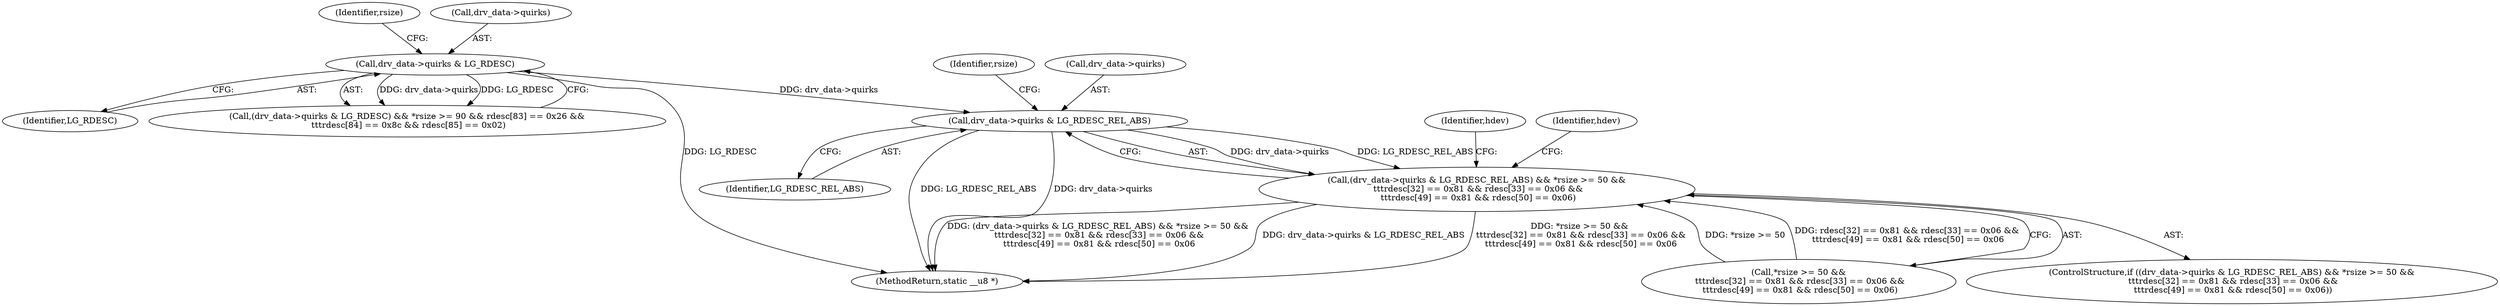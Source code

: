 digraph "1_linux_4ab25786c87eb20857bbb715c3ae34ec8fd6a214_1@del" {
"1000169" [label="(Call,drv_data->quirks & LG_RDESC_REL_ABS)"];
"1000118" [label="(Call,drv_data->quirks & LG_RDESC)"];
"1000168" [label="(Call,(drv_data->quirks & LG_RDESC_REL_ABS) && *rsize >= 50 &&\n \t\t\trdesc[32] == 0x81 && rdesc[33] == 0x06 &&\n \t\t\trdesc[49] == 0x81 && rdesc[50] == 0x06)"];
"1000168" [label="(Call,(drv_data->quirks & LG_RDESC_REL_ABS) && *rsize >= 50 &&\n \t\t\trdesc[32] == 0x81 && rdesc[33] == 0x06 &&\n \t\t\trdesc[49] == 0x81 && rdesc[50] == 0x06)"];
"1000173" [label="(Identifier,LG_RDESC_REL_ABS)"];
"1000167" [label="(ControlStructure,if ((drv_data->quirks & LG_RDESC_REL_ABS) && *rsize >= 50 &&\n \t\t\trdesc[32] == 0x81 && rdesc[33] == 0x06 &&\n \t\t\trdesc[49] == 0x81 && rdesc[50] == 0x06))"];
"1000204" [label="(Identifier,hdev)"];
"1000126" [label="(Identifier,rsize)"];
"1000177" [label="(Identifier,rsize)"];
"1000169" [label="(Call,drv_data->quirks & LG_RDESC_REL_ABS)"];
"1000217" [label="(Identifier,hdev)"];
"1000174" [label="(Call,*rsize >= 50 &&\n \t\t\trdesc[32] == 0x81 && rdesc[33] == 0x06 &&\n \t\t\trdesc[49] == 0x81 && rdesc[50] == 0x06)"];
"1000119" [label="(Call,drv_data->quirks)"];
"1000411" [label="(MethodReturn,static __u8 *)"];
"1000122" [label="(Identifier,LG_RDESC)"];
"1000118" [label="(Call,drv_data->quirks & LG_RDESC)"];
"1000170" [label="(Call,drv_data->quirks)"];
"1000117" [label="(Call,(drv_data->quirks & LG_RDESC) && *rsize >= 90 && rdesc[83] == 0x26 &&\n \t\t\trdesc[84] == 0x8c && rdesc[85] == 0x02)"];
"1000169" -> "1000168"  [label="AST: "];
"1000169" -> "1000173"  [label="CFG: "];
"1000170" -> "1000169"  [label="AST: "];
"1000173" -> "1000169"  [label="AST: "];
"1000177" -> "1000169"  [label="CFG: "];
"1000168" -> "1000169"  [label="CFG: "];
"1000169" -> "1000411"  [label="DDG: LG_RDESC_REL_ABS"];
"1000169" -> "1000411"  [label="DDG: drv_data->quirks"];
"1000169" -> "1000168"  [label="DDG: drv_data->quirks"];
"1000169" -> "1000168"  [label="DDG: LG_RDESC_REL_ABS"];
"1000118" -> "1000169"  [label="DDG: drv_data->quirks"];
"1000118" -> "1000117"  [label="AST: "];
"1000118" -> "1000122"  [label="CFG: "];
"1000119" -> "1000118"  [label="AST: "];
"1000122" -> "1000118"  [label="AST: "];
"1000126" -> "1000118"  [label="CFG: "];
"1000117" -> "1000118"  [label="CFG: "];
"1000118" -> "1000411"  [label="DDG: LG_RDESC"];
"1000118" -> "1000117"  [label="DDG: drv_data->quirks"];
"1000118" -> "1000117"  [label="DDG: LG_RDESC"];
"1000168" -> "1000167"  [label="AST: "];
"1000168" -> "1000174"  [label="CFG: "];
"1000174" -> "1000168"  [label="AST: "];
"1000204" -> "1000168"  [label="CFG: "];
"1000217" -> "1000168"  [label="CFG: "];
"1000168" -> "1000411"  [label="DDG: (drv_data->quirks & LG_RDESC_REL_ABS) && *rsize >= 50 &&\n \t\t\trdesc[32] == 0x81 && rdesc[33] == 0x06 &&\n \t\t\trdesc[49] == 0x81 && rdesc[50] == 0x06"];
"1000168" -> "1000411"  [label="DDG: drv_data->quirks & LG_RDESC_REL_ABS"];
"1000168" -> "1000411"  [label="DDG: *rsize >= 50 &&\n \t\t\trdesc[32] == 0x81 && rdesc[33] == 0x06 &&\n \t\t\trdesc[49] == 0x81 && rdesc[50] == 0x06"];
"1000174" -> "1000168"  [label="DDG: *rsize >= 50"];
"1000174" -> "1000168"  [label="DDG: rdesc[32] == 0x81 && rdesc[33] == 0x06 &&\n \t\t\trdesc[49] == 0x81 && rdesc[50] == 0x06"];
}

